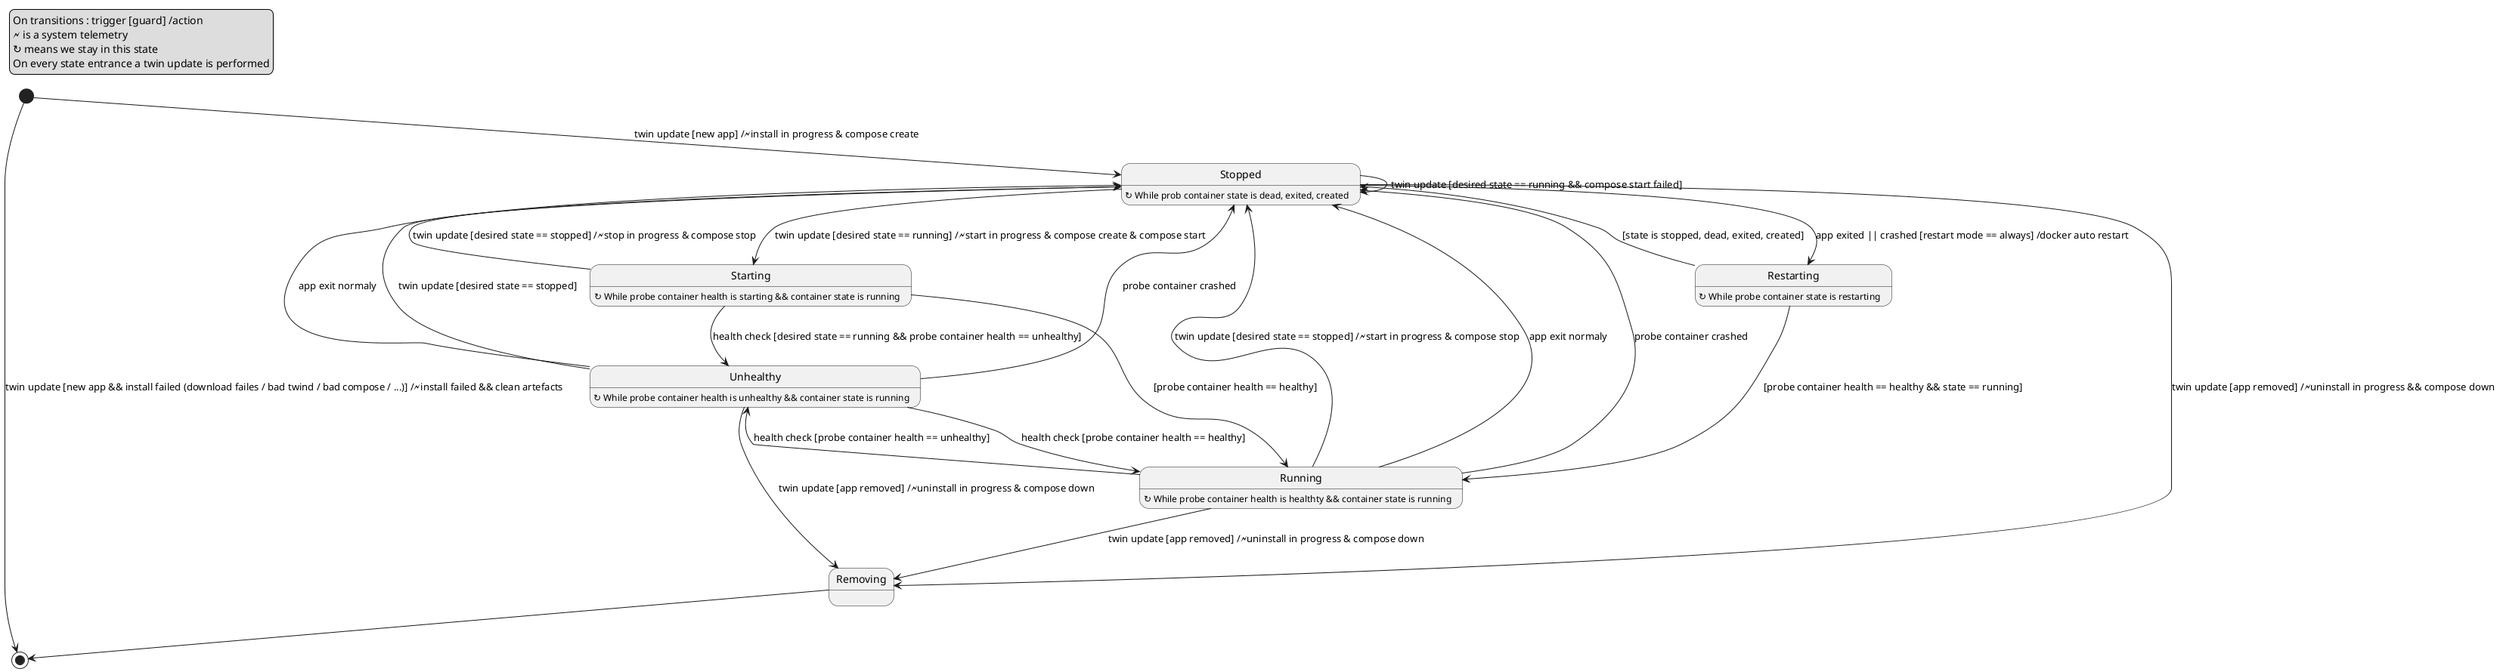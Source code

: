@startuml
legend top left
  On transitions : trigger [guard] /action
  🗲 is a system telemetry
  ↻ means we stay in this state
  On every state entrance a twin update is performed
endlegend
[*]        -down-> Stopped: twin update [new app] /🗲install in progress & compose create
[*]            --> [*]        : twin update [new app && install failed (download failes / bad twind / bad compose / ...)] /🗲install failed && clean artefacts
Stopped                       : ↻ While prob container state is dead, exited, created
Stopped        --> Starting   : twin update [desired state == running] /🗲start in progress & compose create & compose start
Stopped        --> Restarting : app exited || crashed [restart mode == always] /docker auto restart
Stopped        --> Stopped    : twin update [desired state == running && compose start failed]
Stopped        --> Removing   : twin update [app removed] /🗲uninstall in progress && compose down
Starting                      : ↻ While probe container health is starting && container state is running
Starting       --> Running    : [probe container health == healthy]
Starting       --> Unhealthy  : health check [desired state == running && probe container health == unhealthy]
Starting       --> Stopped    : twin update [desired state == stopped] /🗲stop in progress & compose stop
Running                       : ↻ While probe container health is healthty && container state is running
Running        --> Stopped    : twin update [desired state == stopped] /🗲start in progress & compose stop
Running        --> Stopped    : probe container crashed
Running        --> Stopped    : app exit normaly
Running        --> Unhealthy  : health check [probe container health == unhealthy]
Running        --> Removing   : twin update [app removed] /🗲uninstall in progress & compose down
Unhealthy                     : ↻ While probe container health is unhealthy && container state is running
Unhealthy      --> Stopped    : twin update [desired state == stopped]
Unhealthy      --> Stopped    : probe container crashed
Unhealthy      --> Stopped    : app exit normaly
Unhealthy      --> Running    : health check [probe container health == healthy]
Unhealthy      --> Removing   : twin update [app removed] /🗲uninstall in progress & compose down
Restarting                    : ↻ While probe container state is restarting
Restarting     --> Stopped    : [state is stopped, dead, exited, created]
Restarting     --> Running    : [probe container health == healthy && state == running]
Removing       --> [*]
@enduml
